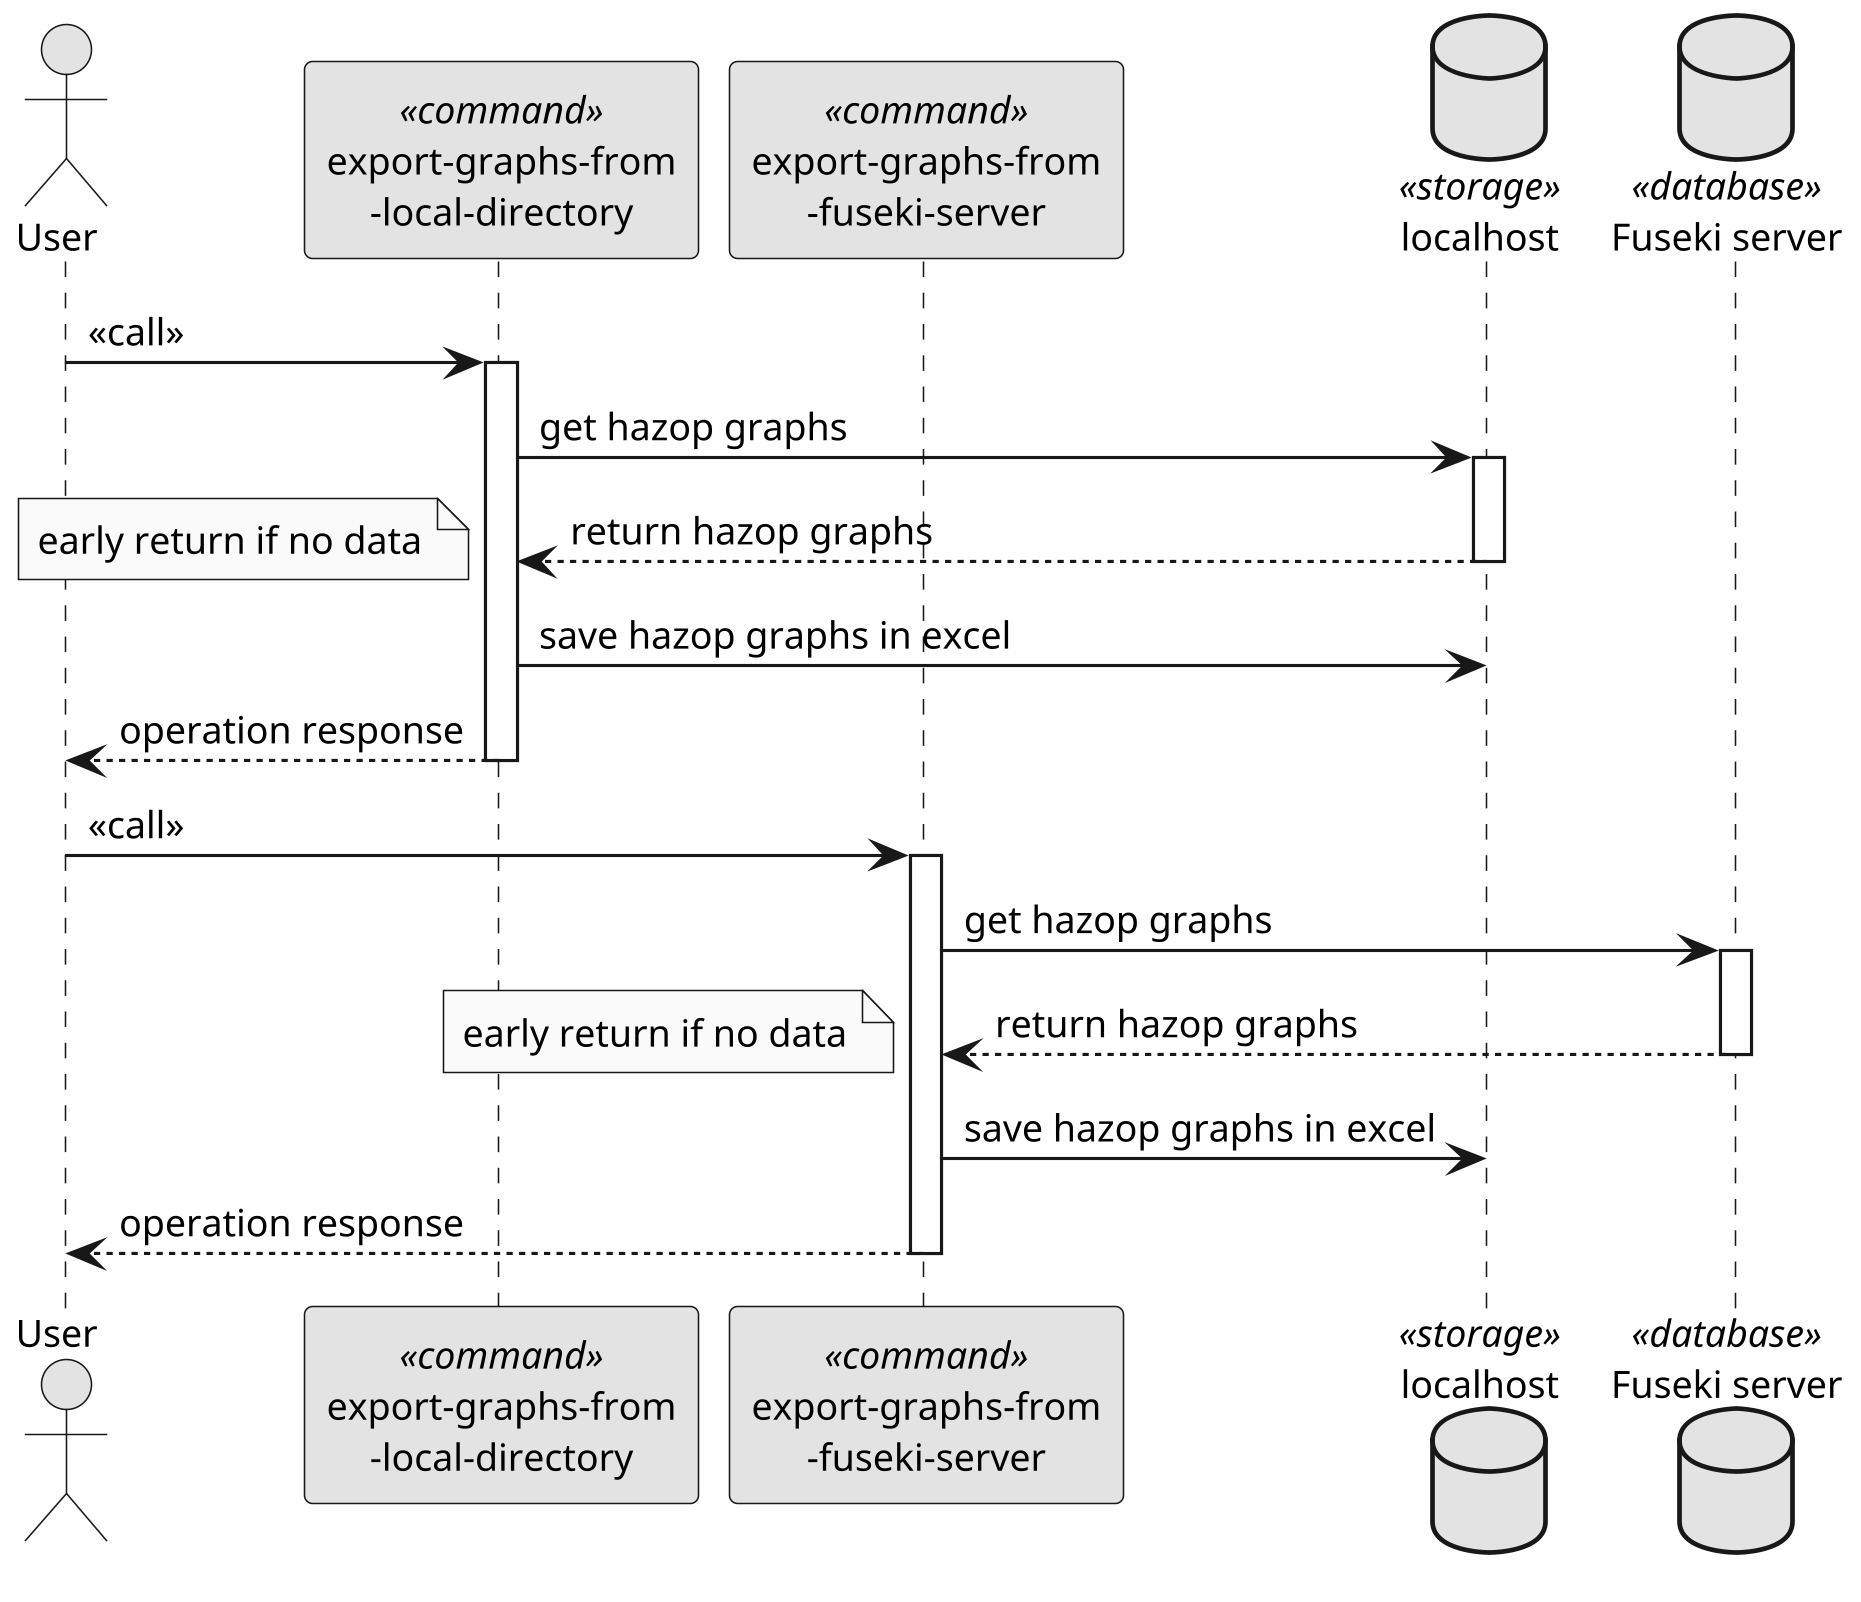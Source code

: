 @startuml
skinparam monochrome true
skinparam dpi 300
skinparam defaultFontSize 12

actor User

participant "export-graphs-from\n-local-directory" as ExportFromStorage << command >>
participant "export-graphs-from\n-fuseki-server" as ExportFromFuseki << command >>

database "localhost" as Localhost << storage >>
database "Fuseki server" as Fuseki << database >>

User -> ExportFromStorage: << call >>
activate ExportFromStorage

ExportFromStorage -> Localhost: get hazop graphs
activate Localhost

Localhost --> ExportFromStorage: return hazop graphs
note left: early return if no data
deactivate Localhost

ExportFromStorage -> Localhost: save hazop graphs in excel
ExportFromStorage --> User: operation response
deactivate ExportFromStorage

User -> ExportFromFuseki: << call >>
activate ExportFromFuseki

ExportFromFuseki -> Fuseki: get hazop graphs
activate Fuseki

Fuseki --> ExportFromFuseki: return hazop graphs
note left: early return if no data
deactivate Fuseki

ExportFromFuseki -> Localhost: save hazop graphs in excel
ExportFromFuseki --> User: operation response
deactivate ExportFromFuseki
@enduml